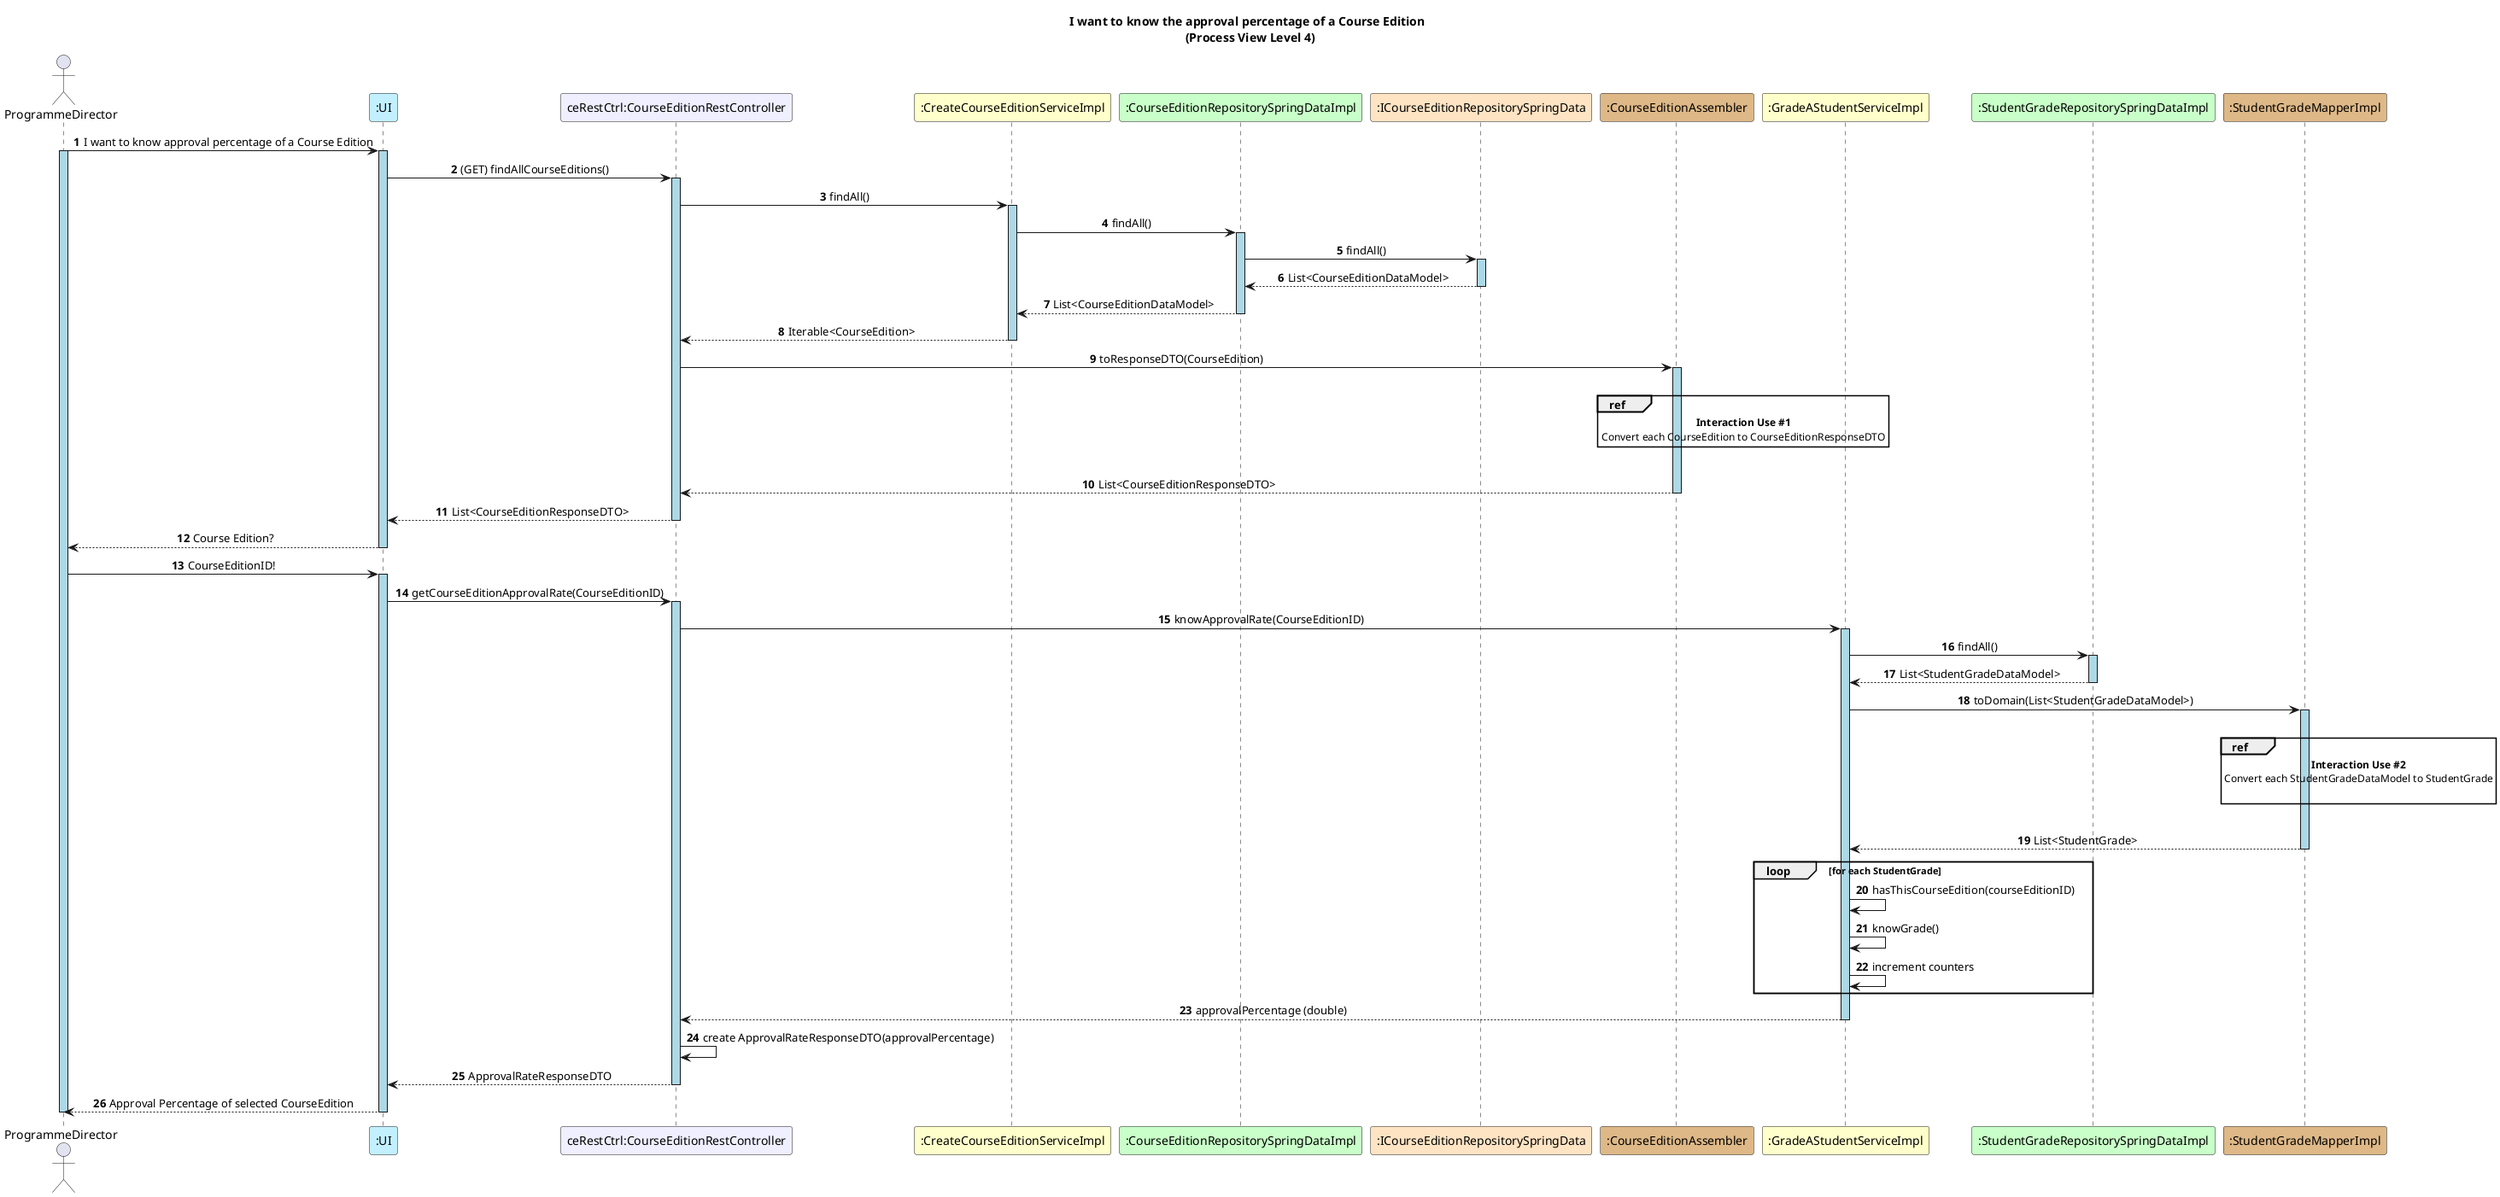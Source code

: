 @startuml
autonumber
skinparam sequenceMessageAlign center
skinparam sequenceLifeLineBackgroundColor lightblue
title I want to know the approval percentage of a Course Edition \n (Process View Level 4)

actor ProgrammeDirector
participant ":UI" as UI #application
participant "ceRestCtrl:CourseEditionRestController" as RestCtrl #motivation
participant ":CreateCourseEditionServiceImpl" as CreateCEService #business
participant ":CourseEditionRepositorySpringDataImpl" as courseEditionRepo #technology
participant ":ICourseEditionRepositorySpringData" as iCourseEditionRepo #bisque
participant ":CourseEditionAssembler" as courseEditionAssembler #burlywood
participant ":GradeAStudentServiceImpl" as SGService #business
participant ":StudentGradeRepositorySpringDataImpl" as SGRepoSpringData #technology
participant ":StudentGradeMapperImpl" as sgMapper #burlywood

ProgrammeDirector -> UI : I want to know approval percentage of a Course Edition
activate ProgrammeDirector
activate UI

UI -> RestCtrl : (GET) findAllCourseEditions()
activate RestCtrl

RestCtrl -> CreateCEService : findAll()
activate CreateCEService

CreateCEService -> courseEditionRepo : findAll()
activate courseEditionRepo

courseEditionRepo -> iCourseEditionRepo : findAll()
activate iCourseEditionRepo
iCourseEditionRepo --> courseEditionRepo : List<CourseEditionDataModel>
deactivate iCourseEditionRepo

courseEditionRepo --> CreateCEService : List<CourseEditionDataModel>
deactivate courseEditionRepo

CreateCEService --> RestCtrl : Iterable<CourseEdition>
deactivate CreateCEService

RestCtrl -> courseEditionAssembler : toResponseDTO(CourseEdition)
activate courseEditionAssembler

|||
ref over courseEditionAssembler
        **Interaction Use #1**
        Convert each CourseEdition to CourseEditionResponseDTO
end ref
|||

courseEditionAssembler --> RestCtrl : List<CourseEditionResponseDTO>
deactivate courseEditionAssembler

RestCtrl --> UI : List<CourseEditionResponseDTO>
deactivate RestCtrl

UI --> ProgrammeDirector : Course Edition?
deactivate UI

ProgrammeDirector -> UI : CourseEditionID!
activate UI

UI -> RestCtrl : getCourseEditionApprovalRate(CourseEditionID)
activate RestCtrl

RestCtrl -> SGService : knowApprovalRate(CourseEditionID)
activate SGService

SGService -> SGRepoSpringData : findAll()
activate SGRepoSpringData
SGRepoSpringData --> SGService : List<StudentGradeDataModel>
deactivate SGRepoSpringData

SGService -> sgMapper : toDomain(List<StudentGradeDataModel>)
activate sgMapper

|||
ref over sgMapper
        **Interaction Use #2**
        Convert each StudentGradeDataModel to StudentGrade

end ref
|||

sgMapper --> SGService : List<StudentGrade>
deactivate sgMapper

loop for each StudentGrade
    SGService -> SGService : hasThisCourseEdition(courseEditionID)
    SGService -> SGService : knowGrade()
    SGService -> SGService : increment counters
end

SGService --> RestCtrl : approvalPercentage (double)
deactivate SGService

RestCtrl -> RestCtrl : create ApprovalRateResponseDTO(approvalPercentage)
RestCtrl --> UI : ApprovalRateResponseDTO
deactivate RestCtrl

UI --> ProgrammeDirector : Approval Percentage of selected CourseEdition
deactivate UI
deactivate ProgrammeDirector



@enduml
